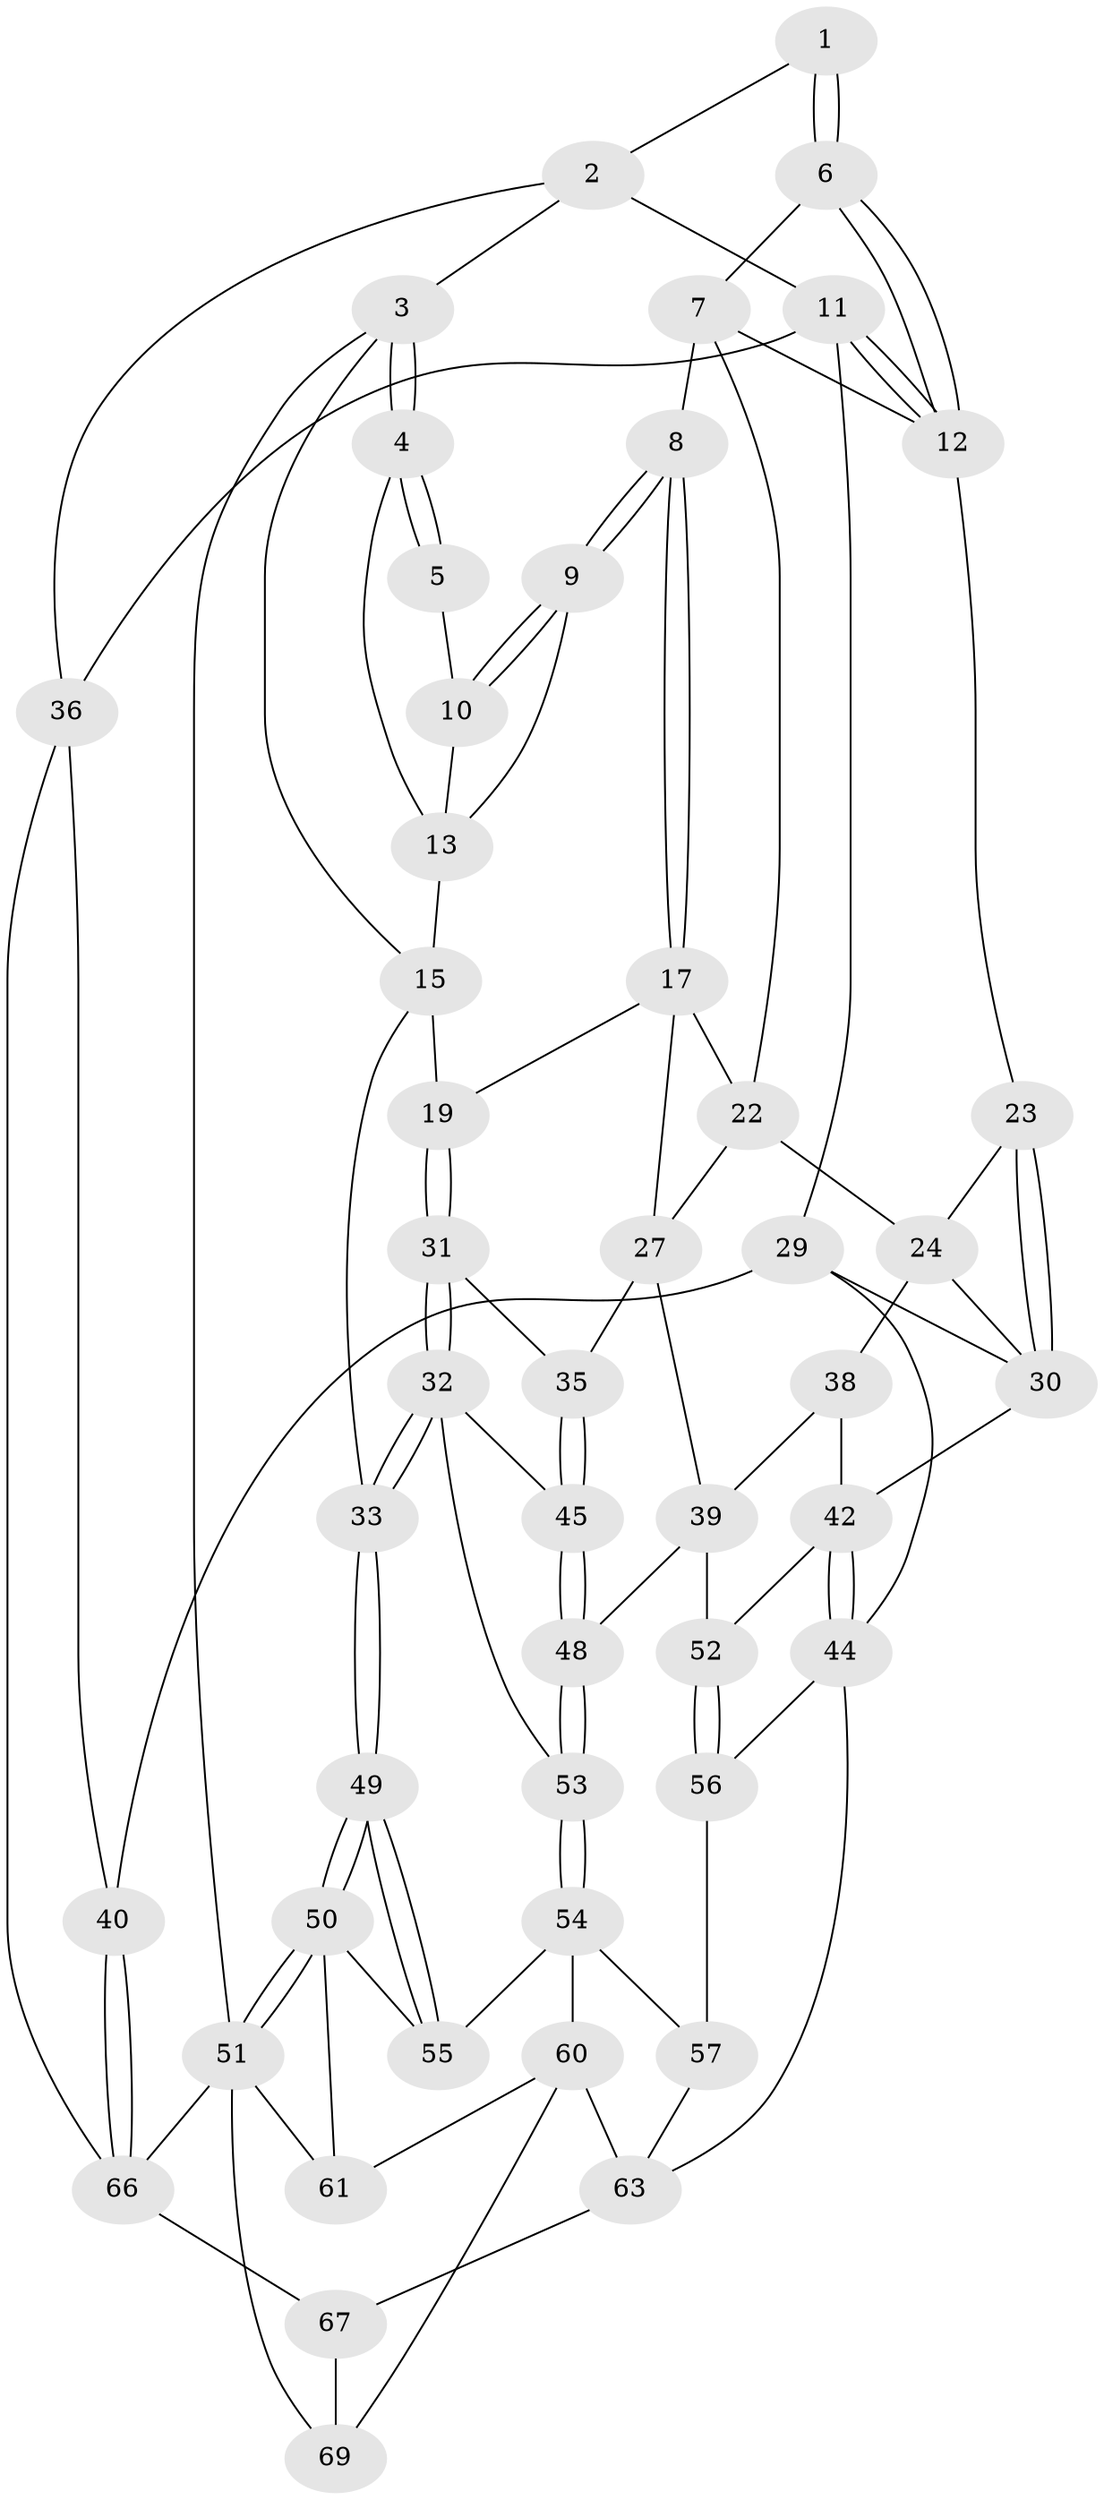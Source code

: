 // Generated by graph-tools (version 1.1) at 2025/52/02/27/25 19:52:39]
// undirected, 49 vertices, 108 edges
graph export_dot {
graph [start="1"]
  node [color=gray90,style=filled];
  1 [pos="+0.5769187266828077+0"];
  2 [pos="+0.6654616129013778+0"];
  3 [pos="+0+0"];
  4 [pos="+0.03750998500064299+0"];
  5 [pos="+0.49601828348409766+0"];
  6 [pos="+0.5726436480502842+0.08892742541324206"];
  7 [pos="+0.5014718811178608+0.18039898378126942",super="+21"];
  8 [pos="+0.4292983032734938+0.18136545946811283"];
  9 [pos="+0.4035327398385614+0.14912195310285262"];
  10 [pos="+0.4016954311453192+0.09020388881920269"];
  11 [pos="+0.8354471585291627+0.2527276486035761",super="+28"];
  12 [pos="+0.7711399432589366+0.23716268519520461",super="+20"];
  13 [pos="+0.14394076589810845+0",super="+14"];
  15 [pos="+0.18993128906645576+0.2691660106047163",super="+16"];
  17 [pos="+0.42309526304096656+0.19218685409543018",super="+18"];
  19 [pos="+0.19279979468041072+0.272329780784651"];
  22 [pos="+0.45125115881679245+0.3257673229548988",super="+26"];
  23 [pos="+0.5533053937031083+0.3625734079398505"];
  24 [pos="+0.457726368381978+0.42508003800684785",super="+25"];
  27 [pos="+0.39998941192448334+0.4168703113957972",super="+34"];
  29 [pos="+0.7486406712085981+0.4121740662540717",super="+41"];
  30 [pos="+0.7234097490800053+0.425251944571014",super="+37"];
  31 [pos="+0.18517441599065718+0.43908347623373645"];
  32 [pos="+0.0684617924308743+0.5363454979999095",super="+46"];
  33 [pos="+0+0.5473962139550778"];
  35 [pos="+0.2903645441135553+0.49172231925597726"];
  36 [pos="+1+0.24158593281624108"];
  38 [pos="+0.4555942359888022+0.5375974342830742"];
  39 [pos="+0.3749449549333488+0.5981334576761078",super="+47"];
  40 [pos="+1+0.779172105759009"];
  42 [pos="+0.6170848533745896+0.6600201676183389",super="+43"];
  44 [pos="+0.6327299469471508+0.6923016479142882",super="+59"];
  45 [pos="+0.2510094386473722+0.6000709191271196"];
  48 [pos="+0.2728265796637617+0.6417329816800003"];
  49 [pos="+0+0.7497762950152475"];
  50 [pos="+0+0.8345949741340505",super="+62"];
  51 [pos="+0+1",super="+70"];
  52 [pos="+0.36093122834157565+0.6915567444297338"];
  53 [pos="+0.17700588974304787+0.737335315645795"];
  54 [pos="+0.1718173580553928+0.7494483514764823",super="+58"];
  55 [pos="+0.11406693488931048+0.7676582727464707"];
  56 [pos="+0.36936808983552993+0.7437170599769711"];
  57 [pos="+0.3165975669928272+0.8131413292335352"];
  60 [pos="+0.24261984734586667+0.8918526963342873",super="+65"];
  61 [pos="+0.17790555468238448+0.9395824931694743"];
  63 [pos="+0.5587628487558643+0.8358610808596263",super="+64"];
  66 [pos="+1+0.9973801667030815",super="+71"];
  67 [pos="+0.6175870391940709+0.8789839613250167",super="+68"];
  69 [pos="+0.4344965521379843+1"];
  1 -- 2;
  1 -- 6;
  1 -- 6;
  2 -- 3;
  2 -- 11;
  2 -- 36;
  3 -- 4;
  3 -- 4;
  3 -- 51;
  3 -- 15;
  4 -- 5;
  4 -- 5;
  4 -- 13;
  5 -- 10;
  6 -- 7;
  6 -- 12;
  6 -- 12;
  7 -- 8;
  7 -- 12;
  7 -- 22;
  8 -- 9;
  8 -- 9;
  8 -- 17;
  8 -- 17;
  9 -- 10;
  9 -- 10;
  9 -- 13;
  10 -- 13;
  11 -- 12;
  11 -- 12;
  11 -- 36;
  11 -- 29;
  12 -- 23;
  13 -- 15;
  15 -- 19;
  15 -- 33;
  17 -- 22;
  17 -- 19;
  17 -- 27;
  19 -- 31;
  19 -- 31;
  22 -- 24;
  22 -- 27;
  23 -- 24;
  23 -- 30;
  23 -- 30;
  24 -- 38;
  24 -- 30;
  27 -- 35;
  27 -- 39;
  29 -- 30;
  29 -- 40;
  29 -- 44;
  30 -- 42;
  31 -- 32;
  31 -- 32;
  31 -- 35;
  32 -- 33;
  32 -- 33;
  32 -- 53;
  32 -- 45;
  33 -- 49;
  33 -- 49;
  35 -- 45;
  35 -- 45;
  36 -- 40;
  36 -- 66;
  38 -- 39;
  38 -- 42;
  39 -- 48;
  39 -- 52;
  40 -- 66;
  40 -- 66;
  42 -- 44;
  42 -- 44;
  42 -- 52;
  44 -- 56;
  44 -- 63;
  45 -- 48;
  45 -- 48;
  48 -- 53;
  48 -- 53;
  49 -- 50;
  49 -- 50;
  49 -- 55;
  49 -- 55;
  50 -- 51;
  50 -- 51;
  50 -- 61;
  50 -- 55;
  51 -- 69;
  51 -- 61;
  51 -- 66;
  52 -- 56;
  52 -- 56;
  53 -- 54;
  53 -- 54;
  54 -- 55;
  54 -- 57;
  54 -- 60;
  56 -- 57;
  57 -- 63;
  60 -- 61;
  60 -- 69;
  60 -- 63;
  63 -- 67;
  66 -- 67 [weight=2];
  67 -- 69;
}
